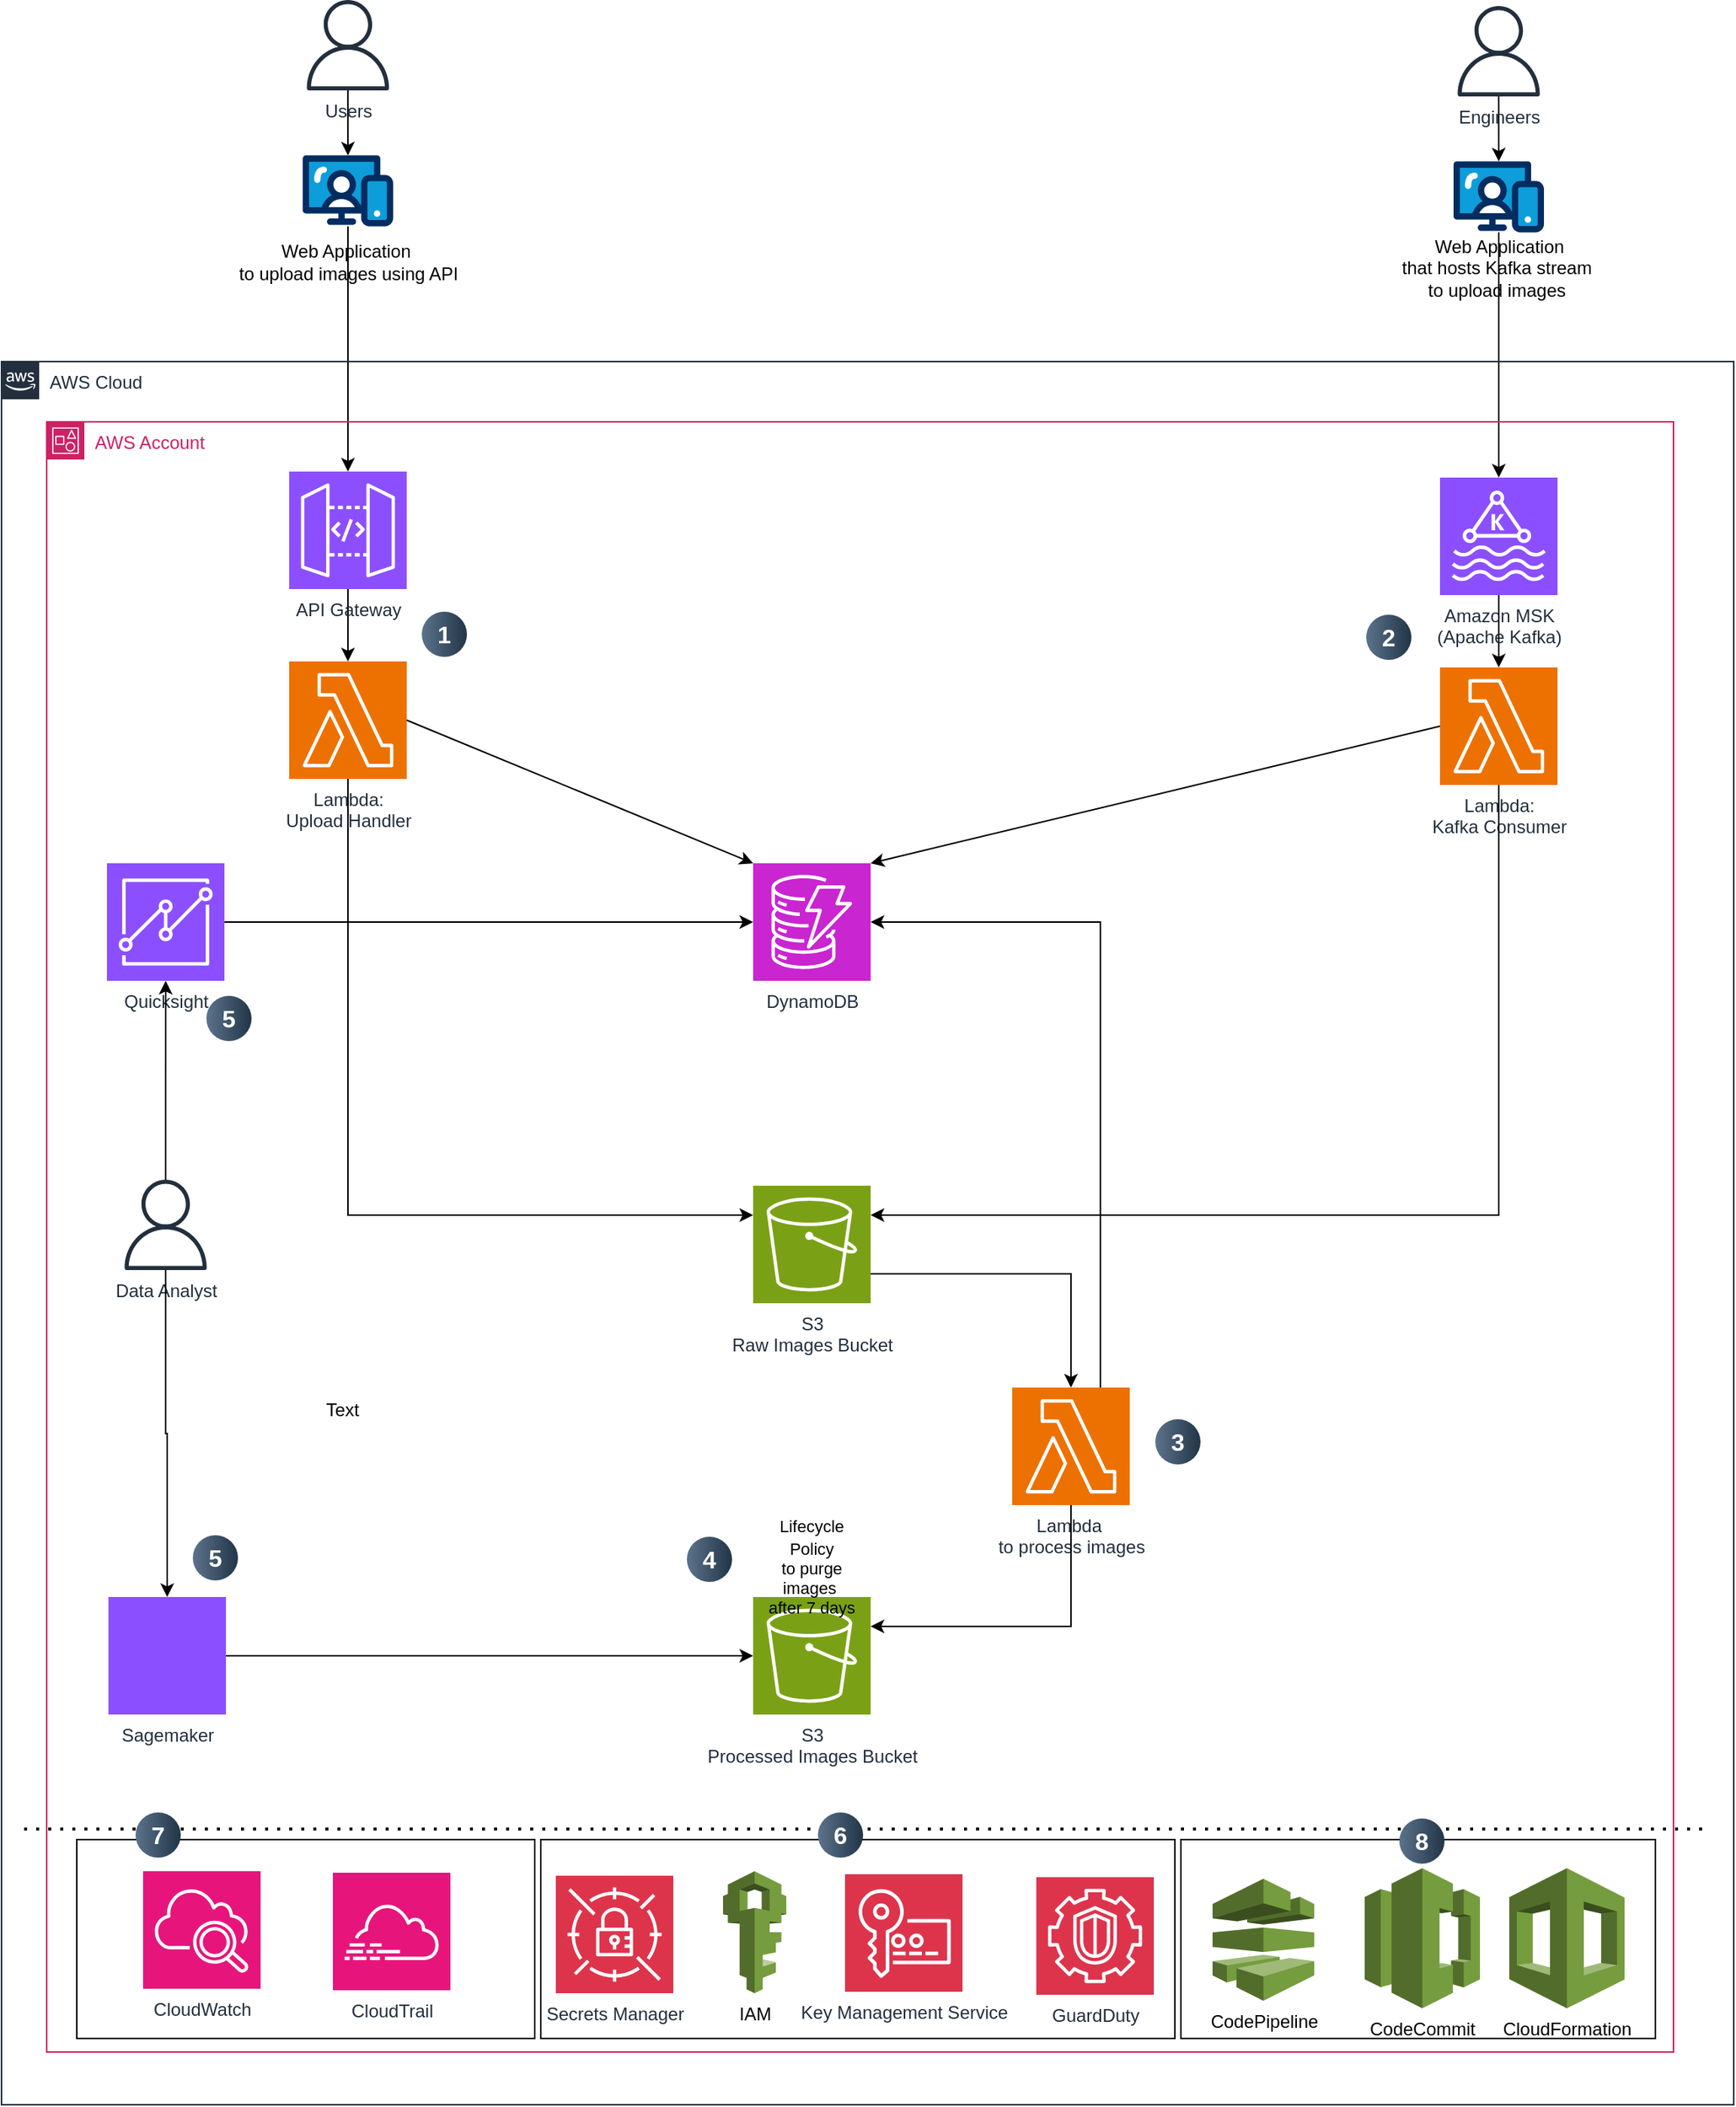 <mxfile version="28.1.2">
  <diagram name="Page-1" id="7x_k01PApRXjQRJml1V-">
    <mxGraphModel dx="1489" dy="894" grid="0" gridSize="8" guides="0" tooltips="1" connect="0" arrows="0" fold="1" page="1" pageScale="1" pageWidth="850" pageHeight="1100" background="none" math="0" shadow="0">
      <root>
        <mxCell id="0" />
        <mxCell id="1" parent="0" />
        <mxCell id="s7j0IJeCWLYnn15bMMB7-19" value="" style="edgeStyle=orthogonalEdgeStyle;rounded=0;orthogonalLoop=1;jettySize=auto;html=1;" parent="1" source="s7j0IJeCWLYnn15bMMB7-1" target="s7j0IJeCWLYnn15bMMB7-13" edge="1">
          <mxGeometry relative="1" as="geometry" />
        </mxCell>
        <mxCell id="s7j0IJeCWLYnn15bMMB7-1" value="Users" style="sketch=0;outlineConnect=0;fontColor=#232F3E;gradientColor=none;fillColor=#232F3D;strokeColor=none;dashed=0;verticalLabelPosition=bottom;verticalAlign=top;align=center;html=1;fontSize=12;fontStyle=0;aspect=fixed;pointerEvents=1;shape=mxgraph.aws4.user;" parent="1" vertex="1">
          <mxGeometry x="210" y="20" width="60" height="60" as="geometry" />
        </mxCell>
        <mxCell id="s7j0IJeCWLYnn15bMMB7-20" value="" style="edgeStyle=orthogonalEdgeStyle;rounded=0;orthogonalLoop=1;jettySize=auto;html=1;" parent="1" source="s7j0IJeCWLYnn15bMMB7-3" target="s7j0IJeCWLYnn15bMMB7-14" edge="1">
          <mxGeometry relative="1" as="geometry" />
        </mxCell>
        <mxCell id="s7j0IJeCWLYnn15bMMB7-3" value="Engineers" style="sketch=0;outlineConnect=0;fontColor=#232F3E;gradientColor=none;fillColor=#232F3D;strokeColor=none;dashed=0;verticalLabelPosition=bottom;verticalAlign=top;align=center;html=1;fontSize=12;fontStyle=0;aspect=fixed;pointerEvents=1;shape=mxgraph.aws4.user;" parent="1" vertex="1">
          <mxGeometry x="974" y="24" width="60" height="60" as="geometry" />
        </mxCell>
        <mxCell id="s7j0IJeCWLYnn15bMMB7-22" value="" style="edgeStyle=orthogonalEdgeStyle;rounded=0;orthogonalLoop=1;jettySize=auto;html=1;" parent="1" source="s7j0IJeCWLYnn15bMMB7-13" target="s7j0IJeCWLYnn15bMMB7-21" edge="1">
          <mxGeometry relative="1" as="geometry" />
        </mxCell>
        <mxCell id="s7j0IJeCWLYnn15bMMB7-13" value="Web Application&amp;nbsp;&lt;div&gt;to upload images using API&lt;/div&gt;" style="verticalLabelPosition=bottom;aspect=fixed;html=1;shape=mxgraph.salesforce.web;fillColorStyles=fillColor2,fillColor3,fillColor4;fillColor2=#032d60;fillColor3=#0d9dda;fillColor4=#ffffff;fillColor=none;strokeColor=none;" parent="1" vertex="1">
          <mxGeometry x="210" y="123" width="60" height="47.4" as="geometry" />
        </mxCell>
        <mxCell id="s7j0IJeCWLYnn15bMMB7-31" value="" style="edgeStyle=orthogonalEdgeStyle;rounded=0;orthogonalLoop=1;jettySize=auto;html=1;" parent="1" source="s7j0IJeCWLYnn15bMMB7-14" target="s7j0IJeCWLYnn15bMMB7-25" edge="1">
          <mxGeometry relative="1" as="geometry" />
        </mxCell>
        <mxCell id="s7j0IJeCWLYnn15bMMB7-14" value="Web Application&lt;div&gt;that hosts Kafka stream&amp;nbsp;&lt;/div&gt;&lt;div&gt;to upload images&amp;nbsp;&lt;/div&gt;" style="verticalLabelPosition=bottom;aspect=fixed;html=1;shape=mxgraph.salesforce.web;fillColorStyles=fillColor2,fillColor3,fillColor4;fillColor2=#032d60;fillColor3=#0d9dda;fillColor4=#ffffff;fillColor=none;strokeColor=none;" parent="1" vertex="1">
          <mxGeometry x="974" y="127" width="60" height="47.4" as="geometry" />
        </mxCell>
        <mxCell id="s7j0IJeCWLYnn15bMMB7-28" value="" style="edgeStyle=orthogonalEdgeStyle;rounded=0;orthogonalLoop=1;jettySize=auto;html=1;" parent="1" source="s7j0IJeCWLYnn15bMMB7-21" target="s7j0IJeCWLYnn15bMMB7-26" edge="1">
          <mxGeometry relative="1" as="geometry" />
        </mxCell>
        <mxCell id="s7j0IJeCWLYnn15bMMB7-21" value="API Gateway" style="sketch=0;points=[[0,0,0],[0.25,0,0],[0.5,0,0],[0.75,0,0],[1,0,0],[0,1,0],[0.25,1,0],[0.5,1,0],[0.75,1,0],[1,1,0],[0,0.25,0],[0,0.5,0],[0,0.75,0],[1,0.25,0],[1,0.5,0],[1,0.75,0]];outlineConnect=0;fontColor=#232F3E;fillColor=#8C4FFF;strokeColor=#ffffff;dashed=0;verticalLabelPosition=bottom;verticalAlign=top;align=center;html=1;fontSize=12;fontStyle=0;aspect=fixed;shape=mxgraph.aws4.resourceIcon;resIcon=mxgraph.aws4.api_gateway;" parent="1" vertex="1">
          <mxGeometry x="201" y="333" width="78" height="78" as="geometry" />
        </mxCell>
        <mxCell id="s7j0IJeCWLYnn15bMMB7-29" value="" style="edgeStyle=orthogonalEdgeStyle;rounded=0;orthogonalLoop=1;jettySize=auto;html=1;" parent="1" source="s7j0IJeCWLYnn15bMMB7-25" target="s7j0IJeCWLYnn15bMMB7-27" edge="1">
          <mxGeometry relative="1" as="geometry" />
        </mxCell>
        <mxCell id="s7j0IJeCWLYnn15bMMB7-25" value="Amazon MSK&lt;div&gt;(Apache Kafka)&lt;/div&gt;" style="sketch=0;points=[[0,0,0],[0.25,0,0],[0.5,0,0],[0.75,0,0],[1,0,0],[0,1,0],[0.25,1,0],[0.5,1,0],[0.75,1,0],[1,1,0],[0,0.25,0],[0,0.5,0],[0,0.75,0],[1,0.25,0],[1,0.5,0],[1,0.75,0]];outlineConnect=0;fontColor=#232F3E;fillColor=#8C4FFF;strokeColor=#ffffff;dashed=0;verticalLabelPosition=bottom;verticalAlign=top;align=center;html=1;fontSize=12;fontStyle=0;aspect=fixed;shape=mxgraph.aws4.resourceIcon;resIcon=mxgraph.aws4.managed_streaming_for_kafka;" parent="1" vertex="1">
          <mxGeometry x="965" y="337" width="78" height="78" as="geometry" />
        </mxCell>
        <mxCell id="s7j0IJeCWLYnn15bMMB7-26" value="Lambda:&lt;div&gt;U&lt;span style=&quot;background-color: transparent; color: light-dark(rgb(35, 47, 62), rgb(189, 199, 212));&quot;&gt;pload Handler&lt;/span&gt;&lt;/div&gt;" style="sketch=0;points=[[0,0,0],[0.25,0,0],[0.5,0,0],[0.75,0,0],[1,0,0],[0,1,0],[0.25,1,0],[0.5,1,0],[0.75,1,0],[1,1,0],[0,0.25,0],[0,0.5,0],[0,0.75,0],[1,0.25,0],[1,0.5,0],[1,0.75,0]];outlineConnect=0;fontColor=#232F3E;fillColor=#ED7100;strokeColor=#ffffff;dashed=0;verticalLabelPosition=bottom;verticalAlign=top;align=center;html=1;fontSize=12;fontStyle=0;aspect=fixed;shape=mxgraph.aws4.resourceIcon;resIcon=mxgraph.aws4.lambda;" parent="1" vertex="1">
          <mxGeometry x="201" y="459" width="78" height="78" as="geometry" />
        </mxCell>
        <mxCell id="s7j0IJeCWLYnn15bMMB7-27" value="Lambda:&lt;div&gt;Kafka Consumer&lt;/div&gt;" style="sketch=0;points=[[0,0,0],[0.25,0,0],[0.5,0,0],[0.75,0,0],[1,0,0],[0,1,0],[0.25,1,0],[0.5,1,0],[0.75,1,0],[1,1,0],[0,0.25,0],[0,0.5,0],[0,0.75,0],[1,0.25,0],[1,0.5,0],[1,0.75,0]];outlineConnect=0;fontColor=#232F3E;fillColor=#ED7100;strokeColor=#ffffff;dashed=0;verticalLabelPosition=bottom;verticalAlign=top;align=center;html=1;fontSize=12;fontStyle=0;aspect=fixed;shape=mxgraph.aws4.resourceIcon;resIcon=mxgraph.aws4.lambda;" parent="1" vertex="1">
          <mxGeometry x="965" y="463" width="78" height="78" as="geometry" />
        </mxCell>
        <mxCell id="s7j0IJeCWLYnn15bMMB7-30" value="S3&lt;div&gt;Raw Images Bucket&lt;/div&gt;" style="sketch=0;points=[[0,0,0],[0.25,0,0],[0.5,0,0],[0.75,0,0],[1,0,0],[0,1,0],[0.25,1,0],[0.5,1,0],[0.75,1,0],[1,1,0],[0,0.25,0],[0,0.5,0],[0,0.75,0],[1,0.25,0],[1,0.5,0],[1,0.75,0]];outlineConnect=0;fontColor=#232F3E;fillColor=#7AA116;strokeColor=#ffffff;dashed=0;verticalLabelPosition=bottom;verticalAlign=top;align=center;html=1;fontSize=12;fontStyle=0;aspect=fixed;shape=mxgraph.aws4.resourceIcon;resIcon=mxgraph.aws4.s3;" parent="1" vertex="1">
          <mxGeometry x="509" y="807" width="78" height="78" as="geometry" />
        </mxCell>
        <mxCell id="s7j0IJeCWLYnn15bMMB7-35" value="Lambda&amp;nbsp;&lt;div&gt;to process images&lt;/div&gt;" style="sketch=0;points=[[0,0,0],[0.25,0,0],[0.5,0,0],[0.75,0,0],[1,0,0],[0,1,0],[0.25,1,0],[0.5,1,0],[0.75,1,0],[1,1,0],[0,0.25,0],[0,0.5,0],[0,0.75,0],[1,0.25,0],[1,0.5,0],[1,0.75,0]];outlineConnect=0;fontColor=#232F3E;fillColor=#ED7100;strokeColor=#ffffff;dashed=0;verticalLabelPosition=bottom;verticalAlign=top;align=center;html=1;fontSize=12;fontStyle=0;aspect=fixed;shape=mxgraph.aws4.resourceIcon;resIcon=mxgraph.aws4.lambda;" parent="1" vertex="1">
          <mxGeometry x="681" y="941" width="78" height="78" as="geometry" />
        </mxCell>
        <mxCell id="s7j0IJeCWLYnn15bMMB7-82" value="" style="edgeStyle=orthogonalEdgeStyle;rounded=0;orthogonalLoop=1;jettySize=auto;html=1;" parent="1" source="s7j0IJeCWLYnn15bMMB7-49" target="s7j0IJeCWLYnn15bMMB7-43" edge="1">
          <mxGeometry relative="1" as="geometry" />
        </mxCell>
        <mxCell id="s7j0IJeCWLYnn15bMMB7-49" value="Quicksight" style="sketch=0;points=[[0,0,0],[0.25,0,0],[0.5,0,0],[0.75,0,0],[1,0,0],[0,1,0],[0.25,1,0],[0.5,1,0],[0.75,1,0],[1,1,0],[0,0.25,0],[0,0.5,0],[0,0.75,0],[1,0.25,0],[1,0.5,0],[1,0.75,0]];outlineConnect=0;fontColor=#232F3E;fillColor=#8C4FFF;strokeColor=#ffffff;dashed=0;verticalLabelPosition=bottom;verticalAlign=top;align=center;html=1;fontSize=12;fontStyle=0;aspect=fixed;shape=mxgraph.aws4.resourceIcon;resIcon=mxgraph.aws4.quicksight;" parent="1" vertex="1">
          <mxGeometry x="80" y="593" width="78" height="78" as="geometry" />
        </mxCell>
        <mxCell id="s7j0IJeCWLYnn15bMMB7-59" style="edgeStyle=orthogonalEdgeStyle;rounded=0;orthogonalLoop=1;jettySize=auto;html=1;entryX=0;entryY=0.25;entryDx=0;entryDy=0;entryPerimeter=0;exitX=0.5;exitY=1;exitDx=0;exitDy=0;exitPerimeter=0;" parent="1" source="s7j0IJeCWLYnn15bMMB7-26" target="s7j0IJeCWLYnn15bMMB7-30" edge="1">
          <mxGeometry relative="1" as="geometry" />
        </mxCell>
        <mxCell id="s7j0IJeCWLYnn15bMMB7-60" style="edgeStyle=orthogonalEdgeStyle;rounded=0;orthogonalLoop=1;jettySize=auto;html=1;entryX=1;entryY=0.25;entryDx=0;entryDy=0;entryPerimeter=0;exitX=0.5;exitY=1;exitDx=0;exitDy=0;exitPerimeter=0;" parent="1" source="s7j0IJeCWLYnn15bMMB7-27" target="s7j0IJeCWLYnn15bMMB7-30" edge="1">
          <mxGeometry relative="1" as="geometry" />
        </mxCell>
        <mxCell id="s7j0IJeCWLYnn15bMMB7-61" style="edgeStyle=orthogonalEdgeStyle;rounded=0;orthogonalLoop=1;jettySize=auto;html=1;entryX=0.5;entryY=0;entryDx=0;entryDy=0;entryPerimeter=0;exitX=1;exitY=0.75;exitDx=0;exitDy=0;exitPerimeter=0;" parent="1" source="s7j0IJeCWLYnn15bMMB7-30" target="s7j0IJeCWLYnn15bMMB7-35" edge="1">
          <mxGeometry relative="1" as="geometry" />
        </mxCell>
        <mxCell id="s7j0IJeCWLYnn15bMMB7-63" style="edgeStyle=orthogonalEdgeStyle;rounded=0;orthogonalLoop=1;jettySize=auto;html=1;entryX=1;entryY=0.25;entryDx=0;entryDy=0;entryPerimeter=0;exitX=0.5;exitY=1;exitDx=0;exitDy=0;exitPerimeter=0;" parent="1" source="s7j0IJeCWLYnn15bMMB7-35" target="s7j0IJeCWLYnn15bMMB7-32" edge="1">
          <mxGeometry relative="1" as="geometry" />
        </mxCell>
        <mxCell id="s7j0IJeCWLYnn15bMMB7-80" value="" style="endArrow=classic;html=1;rounded=0;entryX=1;entryY=0;entryDx=0;entryDy=0;entryPerimeter=0;exitX=0;exitY=0.5;exitDx=0;exitDy=0;exitPerimeter=0;" parent="1" source="s7j0IJeCWLYnn15bMMB7-27" target="s7j0IJeCWLYnn15bMMB7-43" edge="1">
          <mxGeometry width="50" height="50" relative="1" as="geometry">
            <mxPoint x="1043" y="509" as="sourcePoint" />
            <mxPoint x="1093" y="459" as="targetPoint" />
          </mxGeometry>
        </mxCell>
        <mxCell id="s7j0IJeCWLYnn15bMMB7-81" value="" style="endArrow=classic;html=1;rounded=0;exitX=1;exitY=0.5;exitDx=0;exitDy=0;exitPerimeter=0;entryX=0;entryY=0;entryDx=0;entryDy=0;entryPerimeter=0;" parent="1" source="s7j0IJeCWLYnn15bMMB7-26" target="s7j0IJeCWLYnn15bMMB7-43" edge="1">
          <mxGeometry width="50" height="50" relative="1" as="geometry">
            <mxPoint x="560" y="543" as="sourcePoint" />
            <mxPoint x="1200" y="683" as="targetPoint" />
          </mxGeometry>
        </mxCell>
        <mxCell id="s7j0IJeCWLYnn15bMMB7-85" value="Data Analyst" style="sketch=0;outlineConnect=0;fontColor=#232F3E;gradientColor=none;fillColor=#232F3D;strokeColor=none;dashed=0;verticalLabelPosition=bottom;verticalAlign=top;align=center;html=1;fontSize=12;fontStyle=0;aspect=fixed;pointerEvents=1;shape=mxgraph.aws4.user;" parent="1" vertex="1">
          <mxGeometry x="89" y="803" width="60" height="60" as="geometry" />
        </mxCell>
        <mxCell id="s7j0IJeCWLYnn15bMMB7-99" value="AWS Account" style="points=[[0,0],[0.25,0],[0.5,0],[0.75,0],[1,0],[1,0.25],[1,0.5],[1,0.75],[1,1],[0.75,1],[0.5,1],[0.25,1],[0,1],[0,0.75],[0,0.5],[0,0.25]];outlineConnect=0;gradientColor=none;html=1;whiteSpace=wrap;fontSize=12;fontStyle=0;container=1;pointerEvents=0;collapsible=0;recursiveResize=0;shape=mxgraph.aws4.group;grIcon=mxgraph.aws4.group_account;strokeColor=#CD2264;fillColor=none;verticalAlign=top;align=left;spacingLeft=30;fontColor=#CD2264;dashed=0;" parent="1" vertex="1">
          <mxGeometry x="40" y="300" width="1080" height="1082" as="geometry" />
        </mxCell>
        <mxCell id="s7j0IJeCWLYnn15bMMB7-94" style="edgeStyle=orthogonalEdgeStyle;rounded=0;orthogonalLoop=1;jettySize=auto;html=1;entryX=0.5;entryY=1;entryDx=0;entryDy=0;entryPerimeter=0;" parent="1" source="s7j0IJeCWLYnn15bMMB7-85" target="s7j0IJeCWLYnn15bMMB7-49" edge="1">
          <mxGeometry relative="1" as="geometry" />
        </mxCell>
        <mxCell id="s7j0IJeCWLYnn15bMMB7-100" value="AWS Cloud" style="points=[[0,0],[0.25,0],[0.5,0],[0.75,0],[1,0],[1,0.25],[1,0.5],[1,0.75],[1,1],[0.75,1],[0.5,1],[0.25,1],[0,1],[0,0.75],[0,0.5],[0,0.25]];outlineConnect=0;gradientColor=none;html=1;whiteSpace=wrap;fontSize=12;fontStyle=0;container=1;pointerEvents=0;collapsible=0;recursiveResize=0;shape=mxgraph.aws4.group;grIcon=mxgraph.aws4.group_aws_cloud_alt;strokeColor=#232F3E;fillColor=none;verticalAlign=top;align=left;spacingLeft=30;fontColor=#232F3E;dashed=0;" parent="1" vertex="1">
          <mxGeometry x="10" y="260" width="1150" height="1157" as="geometry" />
        </mxCell>
        <mxCell id="FJrE0K9nXCOdCWLySih9-40" value="" style="rounded=0;whiteSpace=wrap;html=1;" parent="s7j0IJeCWLYnn15bMMB7-100" vertex="1">
          <mxGeometry x="783" y="981" width="315" height="132" as="geometry" />
        </mxCell>
        <mxCell id="FJrE0K9nXCOdCWLySih9-39" value="" style="rounded=0;whiteSpace=wrap;html=1;" parent="s7j0IJeCWLYnn15bMMB7-100" vertex="1">
          <mxGeometry x="358" y="981" width="421" height="132" as="geometry" />
        </mxCell>
        <mxCell id="FJrE0K9nXCOdCWLySih9-12" value="" style="rounded=0;whiteSpace=wrap;html=1;" parent="s7j0IJeCWLYnn15bMMB7-100" vertex="1">
          <mxGeometry x="50" y="981" width="304" height="132" as="geometry" />
        </mxCell>
        <mxCell id="s7j0IJeCWLYnn15bMMB7-43" value="DynamoDB" style="sketch=0;points=[[0,0,0],[0.25,0,0],[0.5,0,0],[0.75,0,0],[1,0,0],[0,1,0],[0.25,1,0],[0.5,1,0],[0.75,1,0],[1,1,0],[0,0.25,0],[0,0.5,0],[0,0.75,0],[1,0.25,0],[1,0.5,0],[1,0.75,0]];outlineConnect=0;fontColor=#232F3E;fillColor=#C925D1;strokeColor=#ffffff;dashed=0;verticalLabelPosition=bottom;verticalAlign=top;align=center;html=1;fontSize=12;fontStyle=0;aspect=fixed;shape=mxgraph.aws4.resourceIcon;resIcon=mxgraph.aws4.dynamodb;" parent="s7j0IJeCWLYnn15bMMB7-100" vertex="1">
          <mxGeometry x="499" y="333" width="78" height="78" as="geometry" />
        </mxCell>
        <mxCell id="s7j0IJeCWLYnn15bMMB7-32" value="S3&lt;div&gt;Processed Images Bucket&lt;/div&gt;" style="sketch=0;points=[[0,0,0],[0.25,0,0],[0.5,0,0],[0.75,0,0],[1,0,0],[0,1,0],[0.25,1,0],[0.5,1,0],[0.75,1,0],[1,1,0],[0,0.25,0],[0,0.5,0],[0,0.75,0],[1,0.25,0],[1,0.5,0],[1,0.75,0]];outlineConnect=0;fontColor=#232F3E;fillColor=#7AA116;strokeColor=#ffffff;dashed=0;verticalLabelPosition=bottom;verticalAlign=top;align=center;html=1;fontSize=12;fontStyle=0;aspect=fixed;shape=mxgraph.aws4.resourceIcon;resIcon=mxgraph.aws4.s3;" parent="s7j0IJeCWLYnn15bMMB7-100" vertex="1">
          <mxGeometry x="499" y="820" width="78" height="78" as="geometry" />
        </mxCell>
        <mxCell id="WwFzNlLmqDnFHMuQ1UVr-1" value="CloudWatch" style="sketch=0;points=[[0,0,0],[0.25,0,0],[0.5,0,0],[0.75,0,0],[1,0,0],[0,1,0],[0.25,1,0],[0.5,1,0],[0.75,1,0],[1,1,0],[0,0.25,0],[0,0.5,0],[0,0.75,0],[1,0.25,0],[1,0.5,0],[1,0.75,0]];points=[[0,0,0],[0.25,0,0],[0.5,0,0],[0.75,0,0],[1,0,0],[0,1,0],[0.25,1,0],[0.5,1,0],[0.75,1,0],[1,1,0],[0,0.25,0],[0,0.5,0],[0,0.75,0],[1,0.25,0],[1,0.5,0],[1,0.75,0]];outlineConnect=0;fontColor=#232F3E;fillColor=#E7157B;strokeColor=#ffffff;dashed=0;verticalLabelPosition=bottom;verticalAlign=top;align=center;html=1;fontSize=12;fontStyle=0;aspect=fixed;shape=mxgraph.aws4.resourceIcon;resIcon=mxgraph.aws4.cloudwatch_2;" parent="s7j0IJeCWLYnn15bMMB7-100" vertex="1">
          <mxGeometry x="94" y="1002" width="78" height="78" as="geometry" />
        </mxCell>
        <mxCell id="WwFzNlLmqDnFHMuQ1UVr-2" value="CloudTrail" style="sketch=0;points=[[0,0,0],[0.25,0,0],[0.5,0,0],[0.75,0,0],[1,0,0],[0,1,0],[0.25,1,0],[0.5,1,0],[0.75,1,0],[1,1,0],[0,0.25,0],[0,0.5,0],[0,0.75,0],[1,0.25,0],[1,0.5,0],[1,0.75,0]];points=[[0,0,0],[0.25,0,0],[0.5,0,0],[0.75,0,0],[1,0,0],[0,1,0],[0.25,1,0],[0.5,1,0],[0.75,1,0],[1,1,0],[0,0.25,0],[0,0.5,0],[0,0.75,0],[1,0.25,0],[1,0.5,0],[1,0.75,0]];outlineConnect=0;fontColor=#232F3E;fillColor=#E7157B;strokeColor=#ffffff;dashed=0;verticalLabelPosition=bottom;verticalAlign=top;align=center;html=1;fontSize=12;fontStyle=0;aspect=fixed;shape=mxgraph.aws4.resourceIcon;resIcon=mxgraph.aws4.cloudtrail;" parent="s7j0IJeCWLYnn15bMMB7-100" vertex="1">
          <mxGeometry x="220" y="1003" width="78" height="78" as="geometry" />
        </mxCell>
        <mxCell id="WwFzNlLmqDnFHMuQ1UVr-3" value="IAM" style="outlineConnect=0;dashed=0;verticalLabelPosition=bottom;verticalAlign=top;align=center;html=1;shape=mxgraph.aws3.iam;fillColor=#759C3E;gradientColor=none;" parent="s7j0IJeCWLYnn15bMMB7-100" vertex="1">
          <mxGeometry x="479" y="1002" width="42" height="81" as="geometry" />
        </mxCell>
        <mxCell id="WwFzNlLmqDnFHMuQ1UVr-5" value="" style="endArrow=none;dashed=1;html=1;dashPattern=1 3;strokeWidth=2;rounded=0;" parent="s7j0IJeCWLYnn15bMMB7-100" edge="1">
          <mxGeometry width="50" height="50" relative="1" as="geometry">
            <mxPoint x="15.004" y="974" as="sourcePoint" />
            <mxPoint x="1135" y="974" as="targetPoint" />
          </mxGeometry>
        </mxCell>
        <mxCell id="WwFzNlLmqDnFHMuQ1UVr-16" value="&lt;span style=&quot;font-size: 11px; text-wrap-mode: nowrap; background-color: rgb(255, 255, 255);&quot;&gt;Lifecycle Policy&lt;/span&gt;&lt;div style=&quot;font-size: 11px; text-wrap-mode: nowrap;&quot;&gt;to purge images&amp;nbsp;&lt;/div&gt;&lt;div style=&quot;font-size: 11px; text-wrap-mode: nowrap;&quot;&gt;after 7 days&lt;/div&gt;" style="text;html=1;align=center;verticalAlign=middle;whiteSpace=wrap;rounded=0;" parent="s7j0IJeCWLYnn15bMMB7-100" vertex="1">
          <mxGeometry x="508" y="785" width="60" height="30" as="geometry" />
        </mxCell>
        <mxCell id="WwFzNlLmqDnFHMuQ1UVr-17" value="Secrets Manager" style="sketch=0;points=[[0,0,0],[0.25,0,0],[0.5,0,0],[0.75,0,0],[1,0,0],[0,1,0],[0.25,1,0],[0.5,1,0],[0.75,1,0],[1,1,0],[0,0.25,0],[0,0.5,0],[0,0.75,0],[1,0.25,0],[1,0.5,0],[1,0.75,0]];outlineConnect=0;fontColor=#232F3E;fillColor=#DD344C;strokeColor=#ffffff;dashed=0;verticalLabelPosition=bottom;verticalAlign=top;align=center;html=1;fontSize=12;fontStyle=0;aspect=fixed;shape=mxgraph.aws4.resourceIcon;resIcon=mxgraph.aws4.secrets_manager;" parent="s7j0IJeCWLYnn15bMMB7-100" vertex="1">
          <mxGeometry x="368" y="1005" width="78" height="78" as="geometry" />
        </mxCell>
        <mxCell id="WwFzNlLmqDnFHMuQ1UVr-18" value="Key Management Service" style="sketch=0;points=[[0,0,0],[0.25,0,0],[0.5,0,0],[0.75,0,0],[1,0,0],[0,1,0],[0.25,1,0],[0.5,1,0],[0.75,1,0],[1,1,0],[0,0.25,0],[0,0.5,0],[0,0.75,0],[1,0.25,0],[1,0.5,0],[1,0.75,0]];outlineConnect=0;fontColor=#232F3E;fillColor=#DD344C;strokeColor=#ffffff;dashed=0;verticalLabelPosition=bottom;verticalAlign=top;align=center;html=1;fontSize=12;fontStyle=0;aspect=fixed;shape=mxgraph.aws4.resourceIcon;resIcon=mxgraph.aws4.key_management_service;" parent="s7j0IJeCWLYnn15bMMB7-100" vertex="1">
          <mxGeometry x="560" y="1004" width="78" height="78" as="geometry" />
        </mxCell>
        <mxCell id="WwFzNlLmqDnFHMuQ1UVr-19" value="GuardDuty" style="sketch=0;points=[[0,0,0],[0.25,0,0],[0.5,0,0],[0.75,0,0],[1,0,0],[0,1,0],[0.25,1,0],[0.5,1,0],[0.75,1,0],[1,1,0],[0,0.25,0],[0,0.5,0],[0,0.75,0],[1,0.25,0],[1,0.5,0],[1,0.75,0]];outlineConnect=0;fontColor=#232F3E;fillColor=#DD344C;strokeColor=#ffffff;dashed=0;verticalLabelPosition=bottom;verticalAlign=top;align=center;html=1;fontSize=12;fontStyle=0;aspect=fixed;shape=mxgraph.aws4.resourceIcon;resIcon=mxgraph.aws4.guardduty;" parent="s7j0IJeCWLYnn15bMMB7-100" vertex="1">
          <mxGeometry x="687" y="1006" width="78" height="78" as="geometry" />
        </mxCell>
        <mxCell id="WwFzNlLmqDnFHMuQ1UVr-20" value="CodePipeline" style="outlineConnect=0;dashed=0;verticalLabelPosition=bottom;verticalAlign=top;align=center;html=1;shape=mxgraph.aws3.codepipeline;fillColor=#759C3E;gradientColor=none;" parent="s7j0IJeCWLYnn15bMMB7-100" vertex="1">
          <mxGeometry x="804" y="1007" width="67.5" height="81" as="geometry" />
        </mxCell>
        <mxCell id="WwFzNlLmqDnFHMuQ1UVr-21" value="CodeCommit" style="outlineConnect=0;dashed=0;verticalLabelPosition=bottom;verticalAlign=top;align=center;html=1;shape=mxgraph.aws3.codecommit;fillColor=#759C3E;gradientColor=none;" parent="s7j0IJeCWLYnn15bMMB7-100" vertex="1">
          <mxGeometry x="905" y="1000" width="76.5" height="93" as="geometry" />
        </mxCell>
        <mxCell id="WwFzNlLmqDnFHMuQ1UVr-22" value="1" style="ellipse;whiteSpace=wrap;html=1;aspect=fixed;rotation=0;gradientColor=#223548;strokeColor=none;gradientDirection=east;fillColor=#5b738b;rounded=0;pointerEvents=0;fontFamily=Helvetica;fontSize=16;fontColor=#FFFFFF;spacingTop=4;spacingBottom=4;spacingLeft=4;spacingRight=4;points=[];fontStyle=1" parent="s7j0IJeCWLYnn15bMMB7-100" vertex="1">
          <mxGeometry x="279" y="166" width="30" height="30" as="geometry" />
        </mxCell>
        <mxCell id="s7j0IJeCWLYnn15bMMB7-54" value="Sagemaker" style="sketch=0;points=[[0,0,0],[0.25,0,0],[0.5,0,0],[0.75,0,0],[1,0,0],[0,1,0],[0.25,1,0],[0.5,1,0],[0.75,1,0],[1,1,0],[0,0.25,0],[0,0.5,0],[0,0.75,0],[1,0.25,0],[1,0.5,0],[1,0.75,0]];outlineConnect=0;fontColor=#232F3E;fillColor=#8C4FFF;strokeColor=#ffffff;dashed=0;verticalLabelPosition=bottom;verticalAlign=top;align=center;html=1;fontSize=12;fontStyle=0;aspect=fixed;shape=mxgraph.aws4.resourceIcon;resIcon=mxgraph.aws4.sagemaker_2;" parent="s7j0IJeCWLYnn15bMMB7-100" vertex="1">
          <mxGeometry x="71" y="820" width="78" height="78" as="geometry" />
        </mxCell>
        <mxCell id="s7j0IJeCWLYnn15bMMB7-83" value="" style="edgeStyle=orthogonalEdgeStyle;rounded=0;orthogonalLoop=1;jettySize=auto;html=1;" parent="s7j0IJeCWLYnn15bMMB7-100" source="s7j0IJeCWLYnn15bMMB7-54" target="s7j0IJeCWLYnn15bMMB7-32" edge="1">
          <mxGeometry relative="1" as="geometry" />
        </mxCell>
        <mxCell id="WwFzNlLmqDnFHMuQ1UVr-24" value="2" style="ellipse;whiteSpace=wrap;html=1;aspect=fixed;rotation=0;gradientColor=#223548;strokeColor=none;gradientDirection=east;fillColor=#5b738b;rounded=0;pointerEvents=0;fontFamily=Helvetica;fontSize=16;fontColor=#FFFFFF;spacingTop=4;spacingBottom=4;spacingLeft=4;spacingRight=4;points=[];fontStyle=1" parent="s7j0IJeCWLYnn15bMMB7-100" vertex="1">
          <mxGeometry x="906" y="168" width="30" height="30" as="geometry" />
        </mxCell>
        <mxCell id="WwFzNlLmqDnFHMuQ1UVr-25" value="CloudFormation" style="outlineConnect=0;dashed=0;verticalLabelPosition=bottom;verticalAlign=top;align=center;html=1;shape=mxgraph.aws3.cloudformation;fillColor=#759C3E;gradientColor=none;" parent="s7j0IJeCWLYnn15bMMB7-100" vertex="1">
          <mxGeometry x="1001" y="1000" width="76.5" height="93" as="geometry" />
        </mxCell>
        <mxCell id="FJrE0K9nXCOdCWLySih9-1" value="3" style="ellipse;whiteSpace=wrap;html=1;aspect=fixed;rotation=0;gradientColor=#223548;strokeColor=none;gradientDirection=east;fillColor=#5b738b;rounded=0;pointerEvents=0;fontFamily=Helvetica;fontSize=16;fontColor=#FFFFFF;spacingTop=4;spacingBottom=4;spacingLeft=4;spacingRight=4;points=[];fontStyle=1" parent="s7j0IJeCWLYnn15bMMB7-100" vertex="1">
          <mxGeometry x="766" y="702" width="30" height="30" as="geometry" />
        </mxCell>
        <mxCell id="FJrE0K9nXCOdCWLySih9-3" value="4" style="ellipse;whiteSpace=wrap;html=1;aspect=fixed;rotation=0;gradientColor=#223548;strokeColor=none;gradientDirection=east;fillColor=#5b738b;rounded=0;pointerEvents=0;fontFamily=Helvetica;fontSize=16;fontColor=#FFFFFF;spacingTop=4;spacingBottom=4;spacingLeft=4;spacingRight=4;points=[];fontStyle=1" parent="s7j0IJeCWLYnn15bMMB7-100" vertex="1">
          <mxGeometry x="455" y="780" width="30" height="30" as="geometry" />
        </mxCell>
        <mxCell id="FJrE0K9nXCOdCWLySih9-4" value="5" style="ellipse;whiteSpace=wrap;html=1;aspect=fixed;rotation=0;gradientColor=#223548;strokeColor=none;gradientDirection=east;fillColor=#5b738b;rounded=0;pointerEvents=0;fontFamily=Helvetica;fontSize=16;fontColor=#FFFFFF;spacingTop=4;spacingBottom=4;spacingLeft=4;spacingRight=4;points=[];fontStyle=1" parent="s7j0IJeCWLYnn15bMMB7-100" vertex="1">
          <mxGeometry x="127" y="779" width="30" height="30" as="geometry" />
        </mxCell>
        <mxCell id="FJrE0K9nXCOdCWLySih9-5" value="5" style="ellipse;whiteSpace=wrap;html=1;aspect=fixed;rotation=0;gradientColor=#223548;strokeColor=none;gradientDirection=east;fillColor=#5b738b;rounded=0;pointerEvents=0;fontFamily=Helvetica;fontSize=16;fontColor=#FFFFFF;spacingTop=4;spacingBottom=4;spacingLeft=4;spacingRight=4;points=[];fontStyle=1" parent="s7j0IJeCWLYnn15bMMB7-100" vertex="1">
          <mxGeometry x="136" y="421" width="30" height="30" as="geometry" />
        </mxCell>
        <mxCell id="FJrE0K9nXCOdCWLySih9-8" value="6" style="ellipse;whiteSpace=wrap;html=1;aspect=fixed;rotation=0;gradientColor=#223548;strokeColor=none;gradientDirection=east;fillColor=#5b738b;rounded=0;pointerEvents=0;fontFamily=Helvetica;fontSize=16;fontColor=#FFFFFF;spacingTop=4;spacingBottom=4;spacingLeft=4;spacingRight=4;points=[];fontStyle=1" parent="s7j0IJeCWLYnn15bMMB7-100" vertex="1">
          <mxGeometry x="542" y="963" width="30" height="30" as="geometry" />
        </mxCell>
        <mxCell id="FJrE0K9nXCOdCWLySih9-9" value="7" style="ellipse;whiteSpace=wrap;html=1;aspect=fixed;rotation=0;gradientColor=#223548;strokeColor=none;gradientDirection=east;fillColor=#5b738b;rounded=0;pointerEvents=0;fontFamily=Helvetica;fontSize=16;fontColor=#FFFFFF;spacingTop=4;spacingBottom=4;spacingLeft=4;spacingRight=4;points=[];fontStyle=1" parent="s7j0IJeCWLYnn15bMMB7-100" vertex="1">
          <mxGeometry x="89" y="963" width="30" height="30" as="geometry" />
        </mxCell>
        <mxCell id="FJrE0K9nXCOdCWLySih9-10" value="8" style="ellipse;whiteSpace=wrap;html=1;aspect=fixed;rotation=0;gradientColor=#223548;strokeColor=none;gradientDirection=east;fillColor=#5b738b;rounded=0;pointerEvents=0;fontFamily=Helvetica;fontSize=16;fontColor=#FFFFFF;spacingTop=4;spacingBottom=4;spacingLeft=4;spacingRight=4;points=[];fontStyle=1" parent="s7j0IJeCWLYnn15bMMB7-100" vertex="1">
          <mxGeometry x="928" y="967" width="30" height="30" as="geometry" />
        </mxCell>
        <mxCell id="s7j0IJeCWLYnn15bMMB7-101" style="edgeStyle=orthogonalEdgeStyle;rounded=0;orthogonalLoop=1;jettySize=auto;html=1;entryX=1;entryY=0.5;entryDx=0;entryDy=0;entryPerimeter=0;exitX=0.75;exitY=0;exitDx=0;exitDy=0;exitPerimeter=0;" parent="1" source="s7j0IJeCWLYnn15bMMB7-35" target="s7j0IJeCWLYnn15bMMB7-43" edge="1">
          <mxGeometry relative="1" as="geometry" />
        </mxCell>
        <mxCell id="WwFzNlLmqDnFHMuQ1UVr-23" value="Text" style="text;html=1;align=center;verticalAlign=middle;resizable=0;points=[];autosize=1;strokeColor=none;fillColor=none;" parent="1" vertex="1">
          <mxGeometry x="216" y="943" width="40" height="26" as="geometry" />
        </mxCell>
        <mxCell id="s7j0IJeCWLYnn15bMMB7-97" style="edgeStyle=orthogonalEdgeStyle;rounded=0;orthogonalLoop=1;jettySize=auto;html=1;" parent="1" source="s7j0IJeCWLYnn15bMMB7-85" target="s7j0IJeCWLYnn15bMMB7-54" edge="1">
          <mxGeometry relative="1" as="geometry">
            <mxPoint x="119" y="1043" as="targetPoint" />
          </mxGeometry>
        </mxCell>
      </root>
    </mxGraphModel>
  </diagram>
</mxfile>

